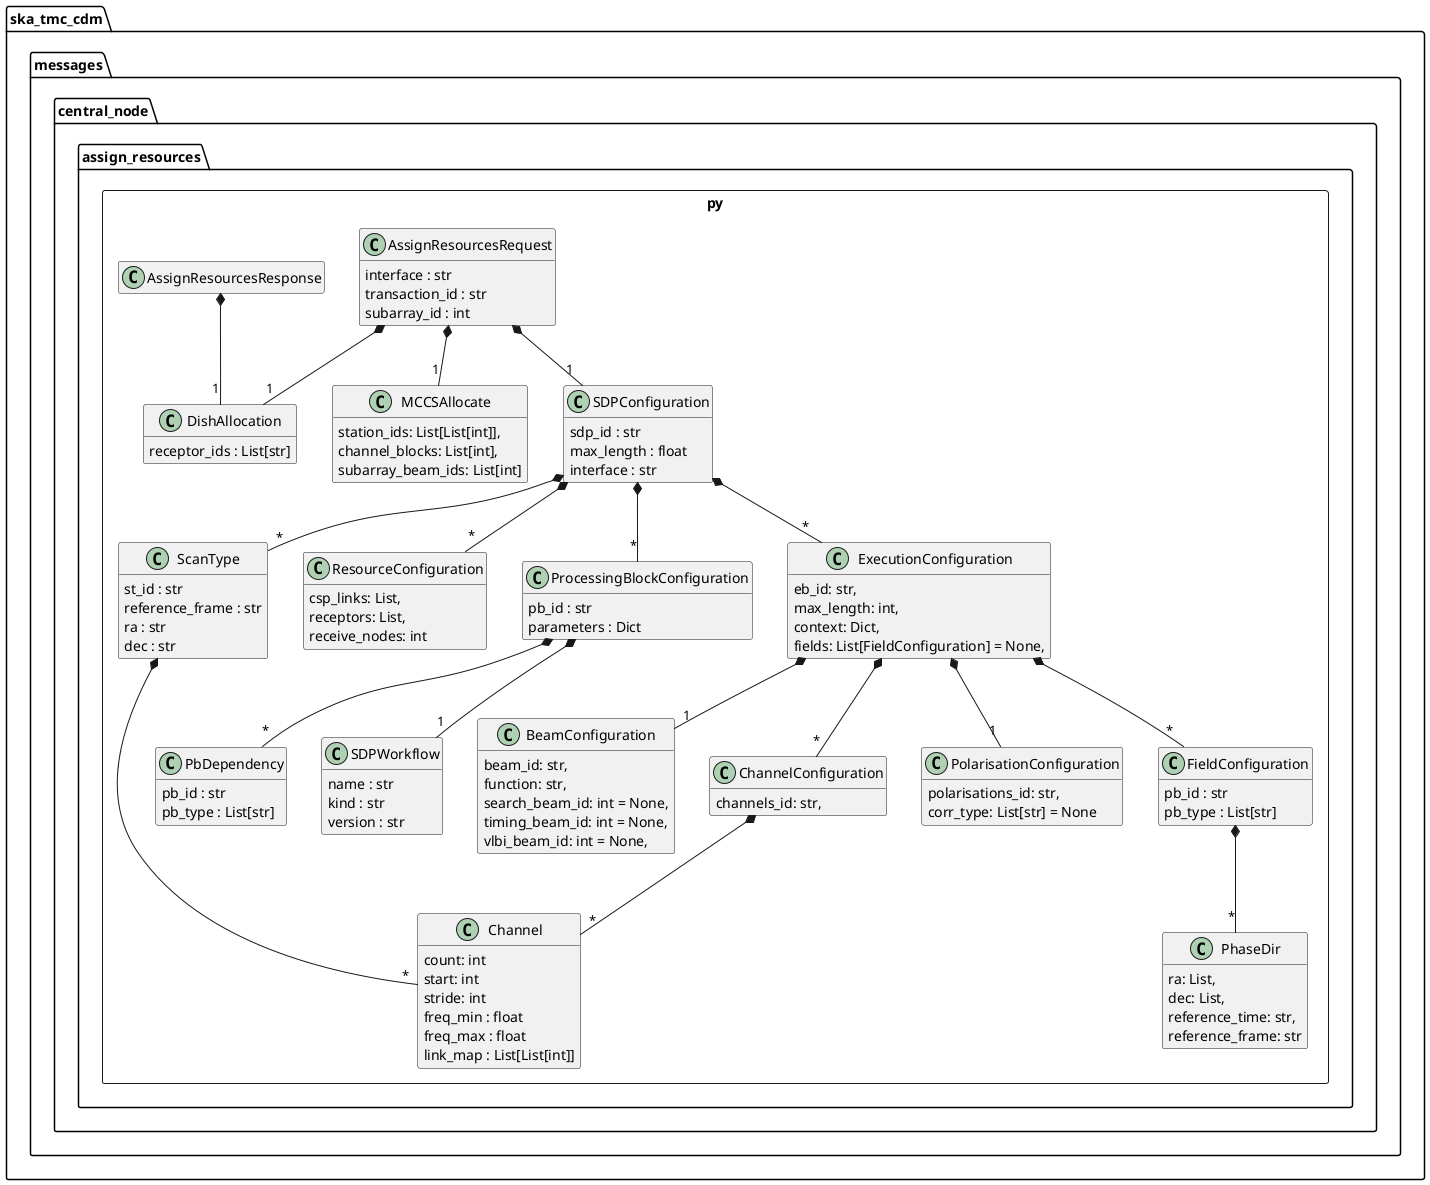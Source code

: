 @startuml
hide empty members

package ska_tmc_cdm.messages.central_node {
    package assign_resources.py <<Rectangle>> {
        class DishAllocation {
            receptor_ids : List[str]
        }

        class MCCSAllocate {
            station_ids: List[List[int]],
            channel_blocks: List[int],
            subarray_beam_ids: List[int]
        }

        class Channel {
            count: int
            start: int
            stride: int
            freq_min : float
            freq_max : float
            link_map : List[List[int]]
        }

        class ScanType {
            st_id : str
            reference_frame : str
            ra : str
            dec : str
        }
        ScanType *-- "*" Channel

        class PbDependency {
            pb_id : str
            pb_type : List[str]
        }
         class ResourceConfiguration {
            csp_links: List, 
            receptors: List,
            receive_nodes: int
        }
        class PhaseDir {
            ra: List,
            dec: List, 
            reference_time: str, 
            reference_frame: str
        }
        class BeamConfiguration {
            beam_id: str,
            function: str,
            search_beam_id: int = None,
            timing_beam_id: int = None,
            vlbi_beam_id: int = None,
        }
        class ChannelConfiguration {
            channels_id: str, 
        }
        ChannelConfiguration  *-- "*" Channel
        class PolarisationConfiguration {
            polarisations_id: str,
            corr_type: List[str] = None  
        }

        class FieldConfiguration {
            pb_id : str
            pb_type : List[str]
        }

        FieldConfiguration  *-- "*" PhaseDir

        class SDPWorkflow {
            name : str
            kind : str
            version : str
        }

        class ProcessingBlockConfiguration {
            pb_id : str
            parameters : Dict
        }
        ProcessingBlockConfiguration  *-- "1" SDPWorkflow
        ProcessingBlockConfiguration  *-- "*" PbDependency

        class ExecutionConfiguration {
            eb_id: str,
            max_length: int,
            context: Dict,
            fields: List[FieldConfiguration] = None,
        }
        ExecutionConfiguration  *-- "1" BeamConfiguration
        ExecutionConfiguration  *-- "*" ChannelConfiguration
        ExecutionConfiguration  *-- "1" PolarisationConfiguration
        ExecutionConfiguration  *-- "*" FieldConfiguration

        class SDPConfiguration {
            sdp_id : str
            max_length : float
            interface : str
        }
        SDPConfiguration *-- "*" ScanType
        SDPConfiguration *-- "*" ProcessingBlockConfiguration
        SDPConfiguration *-- "*" ExecutionConfiguration
        SDPConfiguration *-- "*" ResourceConfiguration

        class AssignResourcesRequest {
            interface : str
            transaction_id : str
            subarray_id : int
        }

        AssignResourcesRequest *-- "1" DishAllocation
        AssignResourcesRequest *-- "1" MCCSAllocate
        AssignResourcesRequest *-- "1" SDPConfiguration

        class AssignResourcesResponse
        AssignResourcesResponse *-- "1" DishAllocation
	}
}

@enduml
